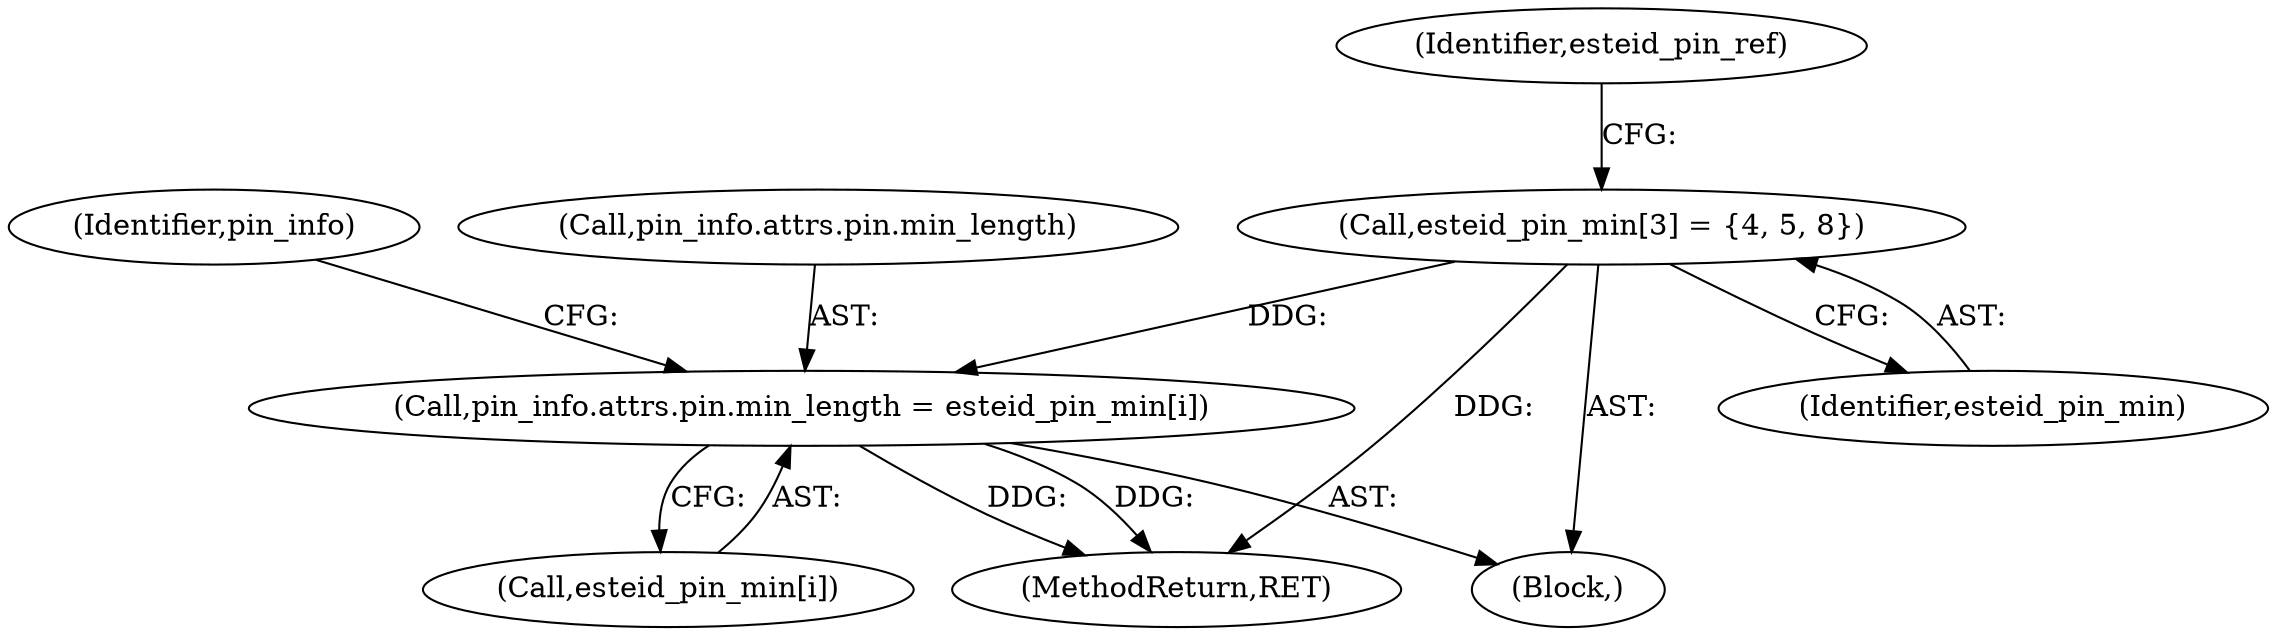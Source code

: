 digraph "0_OpenSC_360e95d45ac4123255a4c796db96337f332160ad#diff-d643a0fa169471dbf2912f4866dc49c5_4@array" {
"1000555" [label="(Call,pin_info.attrs.pin.min_length = esteid_pin_min[i])"];
"1000454" [label="(Call,esteid_pin_min[3] = {4, 5, 8})"];
"1000563" [label="(Call,esteid_pin_min[i])"];
"1000570" [label="(Identifier,pin_info)"];
"1000556" [label="(Call,pin_info.attrs.pin.min_length)"];
"1000827" [label="(MethodReturn,RET)"];
"1000448" [label="(Block,)"];
"1000455" [label="(Identifier,esteid_pin_min)"];
"1000555" [label="(Call,pin_info.attrs.pin.min_length = esteid_pin_min[i])"];
"1000458" [label="(Identifier,esteid_pin_ref)"];
"1000454" [label="(Call,esteid_pin_min[3] = {4, 5, 8})"];
"1000555" -> "1000448"  [label="AST: "];
"1000555" -> "1000563"  [label="CFG: "];
"1000556" -> "1000555"  [label="AST: "];
"1000563" -> "1000555"  [label="AST: "];
"1000570" -> "1000555"  [label="CFG: "];
"1000555" -> "1000827"  [label="DDG: "];
"1000555" -> "1000827"  [label="DDG: "];
"1000454" -> "1000555"  [label="DDG: "];
"1000454" -> "1000448"  [label="AST: "];
"1000454" -> "1000455"  [label="CFG: "];
"1000455" -> "1000454"  [label="AST: "];
"1000458" -> "1000454"  [label="CFG: "];
"1000454" -> "1000827"  [label="DDG: "];
}
